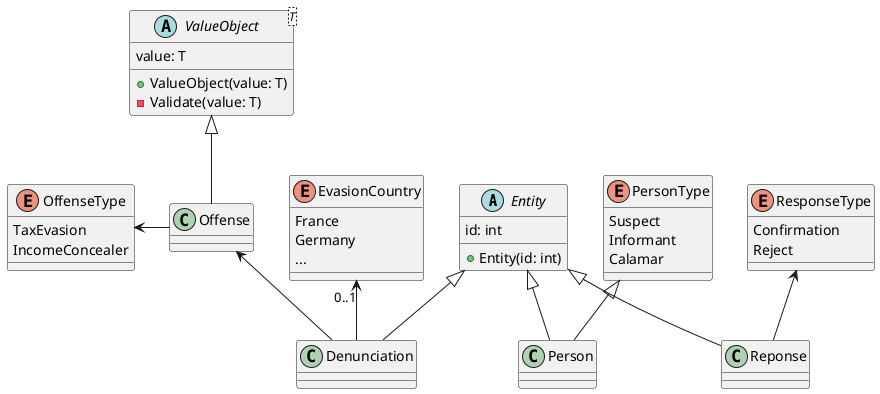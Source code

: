 @startuml

' definitions
abstract class Entity {
    id: int

    + Entity(id: int)
}

abstract class ValueObject<T> {
    value: T

    + ValueObject(value: T)
    - Validate(value: T)
}

enum OffenseType {
    TaxEvasion
    IncomeConcealer
}

enum EvasionCountry {
    France
    Germany
    ...
}

enum ResponseType {
    Confirmation
    Reject
}

enum PersonType {
    Suspect
    Informant
    Calamar
}


' relation
Entity <|-- Person
Entity <|-- Reponse
Entity <|-- Denunciation

ValueObject <|-- Offense

PersonType <|-- Person

Offense <-- Denunciation
OffenseType <- Offense

EvasionCountry "0..1" <-- Denunciation
ResponseType <-- Reponse

@enduml